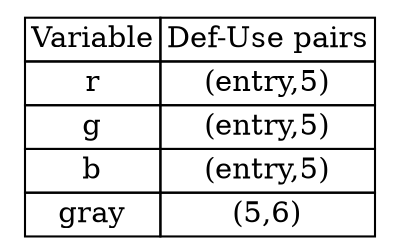 digraph structs {
node [shape="plaintext"]
struct1 [label=<
<TABLE BORDER="0" CELLBORDER="1" CELLSPACING="0">
<tr><td>Variable</td><td COLSPAN="1">Def-Use pairs</td></tr><tr><td>r</td><td>(entry,5)</td></tr>
<tr><td>g</td><td>(entry,5)</td></tr>
<tr><td>b</td><td>(entry,5)</td></tr>
<tr><td>gray</td><td>(5,6)</td></tr>
</TABLE>
>];
}